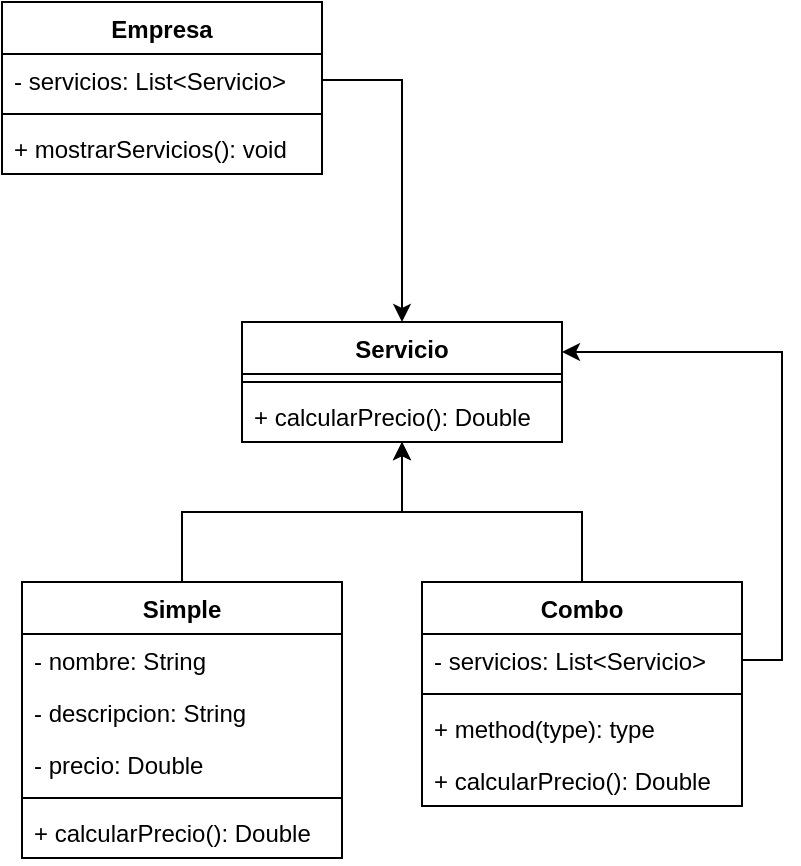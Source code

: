 <mxfile version="14.9.2" type="github">
  <diagram id="GlYazkklD14qOScsmxp9" name="Page-1">
    <mxGraphModel dx="641" dy="587" grid="1" gridSize="10" guides="1" tooltips="1" connect="1" arrows="1" fold="1" page="1" pageScale="1" pageWidth="827" pageHeight="1169" math="0" shadow="0">
      <root>
        <mxCell id="0" />
        <mxCell id="1" parent="0" />
        <mxCell id="iIEKpxpUkckjxTm4BxNN-22" style="edgeStyle=orthogonalEdgeStyle;rounded=0;orthogonalLoop=1;jettySize=auto;html=1;" edge="1" parent="1" source="iIEKpxpUkckjxTm4BxNN-1" target="iIEKpxpUkckjxTm4BxNN-16">
          <mxGeometry relative="1" as="geometry" />
        </mxCell>
        <mxCell id="iIEKpxpUkckjxTm4BxNN-1" value="Simple" style="swimlane;fontStyle=1;align=center;verticalAlign=top;childLayout=stackLayout;horizontal=1;startSize=26;horizontalStack=0;resizeParent=1;resizeParentMax=0;resizeLast=0;collapsible=1;marginBottom=0;" vertex="1" parent="1">
          <mxGeometry x="240" y="350" width="160" height="138" as="geometry" />
        </mxCell>
        <mxCell id="iIEKpxpUkckjxTm4BxNN-2" value="- nombre: String" style="text;strokeColor=none;fillColor=none;align=left;verticalAlign=top;spacingLeft=4;spacingRight=4;overflow=hidden;rotatable=0;points=[[0,0.5],[1,0.5]];portConstraint=eastwest;" vertex="1" parent="iIEKpxpUkckjxTm4BxNN-1">
          <mxGeometry y="26" width="160" height="26" as="geometry" />
        </mxCell>
        <mxCell id="iIEKpxpUkckjxTm4BxNN-9" value="- descripcion: String&#xa;" style="text;strokeColor=none;fillColor=none;align=left;verticalAlign=top;spacingLeft=4;spacingRight=4;overflow=hidden;rotatable=0;points=[[0,0.5],[1,0.5]];portConstraint=eastwest;" vertex="1" parent="iIEKpxpUkckjxTm4BxNN-1">
          <mxGeometry y="52" width="160" height="26" as="geometry" />
        </mxCell>
        <mxCell id="iIEKpxpUkckjxTm4BxNN-10" value="- precio: Double" style="text;strokeColor=none;fillColor=none;align=left;verticalAlign=top;spacingLeft=4;spacingRight=4;overflow=hidden;rotatable=0;points=[[0,0.5],[1,0.5]];portConstraint=eastwest;" vertex="1" parent="iIEKpxpUkckjxTm4BxNN-1">
          <mxGeometry y="78" width="160" height="26" as="geometry" />
        </mxCell>
        <mxCell id="iIEKpxpUkckjxTm4BxNN-3" value="" style="line;strokeWidth=1;fillColor=none;align=left;verticalAlign=middle;spacingTop=-1;spacingLeft=3;spacingRight=3;rotatable=0;labelPosition=right;points=[];portConstraint=eastwest;" vertex="1" parent="iIEKpxpUkckjxTm4BxNN-1">
          <mxGeometry y="104" width="160" height="8" as="geometry" />
        </mxCell>
        <mxCell id="iIEKpxpUkckjxTm4BxNN-4" value="+ calcularPrecio(): Double" style="text;strokeColor=none;fillColor=none;align=left;verticalAlign=top;spacingLeft=4;spacingRight=4;overflow=hidden;rotatable=0;points=[[0,0.5],[1,0.5]];portConstraint=eastwest;" vertex="1" parent="iIEKpxpUkckjxTm4BxNN-1">
          <mxGeometry y="112" width="160" height="26" as="geometry" />
        </mxCell>
        <mxCell id="iIEKpxpUkckjxTm4BxNN-21" style="edgeStyle=orthogonalEdgeStyle;rounded=0;orthogonalLoop=1;jettySize=auto;html=1;" edge="1" parent="1" source="iIEKpxpUkckjxTm4BxNN-5" target="iIEKpxpUkckjxTm4BxNN-16">
          <mxGeometry relative="1" as="geometry" />
        </mxCell>
        <mxCell id="iIEKpxpUkckjxTm4BxNN-23" style="edgeStyle=orthogonalEdgeStyle;rounded=0;orthogonalLoop=1;jettySize=auto;html=1;entryX=1;entryY=0.25;entryDx=0;entryDy=0;exitX=1;exitY=0.5;exitDx=0;exitDy=0;" edge="1" parent="1" source="iIEKpxpUkckjxTm4BxNN-6" target="iIEKpxpUkckjxTm4BxNN-16">
          <mxGeometry relative="1" as="geometry" />
        </mxCell>
        <mxCell id="iIEKpxpUkckjxTm4BxNN-5" value="Combo" style="swimlane;fontStyle=1;align=center;verticalAlign=top;childLayout=stackLayout;horizontal=1;startSize=26;horizontalStack=0;resizeParent=1;resizeParentMax=0;resizeLast=0;collapsible=1;marginBottom=0;" vertex="1" parent="1">
          <mxGeometry x="440" y="350" width="160" height="112" as="geometry" />
        </mxCell>
        <mxCell id="iIEKpxpUkckjxTm4BxNN-6" value="- servicios: List&lt;Servicio&gt;" style="text;strokeColor=none;fillColor=none;align=left;verticalAlign=top;spacingLeft=4;spacingRight=4;overflow=hidden;rotatable=0;points=[[0,0.5],[1,0.5]];portConstraint=eastwest;" vertex="1" parent="iIEKpxpUkckjxTm4BxNN-5">
          <mxGeometry y="26" width="160" height="26" as="geometry" />
        </mxCell>
        <mxCell id="iIEKpxpUkckjxTm4BxNN-7" value="" style="line;strokeWidth=1;fillColor=none;align=left;verticalAlign=middle;spacingTop=-1;spacingLeft=3;spacingRight=3;rotatable=0;labelPosition=right;points=[];portConstraint=eastwest;" vertex="1" parent="iIEKpxpUkckjxTm4BxNN-5">
          <mxGeometry y="52" width="160" height="8" as="geometry" />
        </mxCell>
        <mxCell id="iIEKpxpUkckjxTm4BxNN-8" value="+ method(type): type" style="text;strokeColor=none;fillColor=none;align=left;verticalAlign=top;spacingLeft=4;spacingRight=4;overflow=hidden;rotatable=0;points=[[0,0.5],[1,0.5]];portConstraint=eastwest;" vertex="1" parent="iIEKpxpUkckjxTm4BxNN-5">
          <mxGeometry y="60" width="160" height="26" as="geometry" />
        </mxCell>
        <mxCell id="iIEKpxpUkckjxTm4BxNN-11" value="+ calcularPrecio(): Double" style="text;strokeColor=none;fillColor=none;align=left;verticalAlign=top;spacingLeft=4;spacingRight=4;overflow=hidden;rotatable=0;points=[[0,0.5],[1,0.5]];portConstraint=eastwest;" vertex="1" parent="iIEKpxpUkckjxTm4BxNN-5">
          <mxGeometry y="86" width="160" height="26" as="geometry" />
        </mxCell>
        <mxCell id="iIEKpxpUkckjxTm4BxNN-12" value="Empresa" style="swimlane;fontStyle=1;align=center;verticalAlign=top;childLayout=stackLayout;horizontal=1;startSize=26;horizontalStack=0;resizeParent=1;resizeParentMax=0;resizeLast=0;collapsible=1;marginBottom=0;" vertex="1" parent="1">
          <mxGeometry x="230" y="60" width="160" height="86" as="geometry" />
        </mxCell>
        <mxCell id="iIEKpxpUkckjxTm4BxNN-13" value="- servicios: List&lt;Servicio&gt;" style="text;strokeColor=none;fillColor=none;align=left;verticalAlign=top;spacingLeft=4;spacingRight=4;overflow=hidden;rotatable=0;points=[[0,0.5],[1,0.5]];portConstraint=eastwest;" vertex="1" parent="iIEKpxpUkckjxTm4BxNN-12">
          <mxGeometry y="26" width="160" height="26" as="geometry" />
        </mxCell>
        <mxCell id="iIEKpxpUkckjxTm4BxNN-14" value="" style="line;strokeWidth=1;fillColor=none;align=left;verticalAlign=middle;spacingTop=-1;spacingLeft=3;spacingRight=3;rotatable=0;labelPosition=right;points=[];portConstraint=eastwest;" vertex="1" parent="iIEKpxpUkckjxTm4BxNN-12">
          <mxGeometry y="52" width="160" height="8" as="geometry" />
        </mxCell>
        <mxCell id="iIEKpxpUkckjxTm4BxNN-15" value="+ mostrarServicios(): void" style="text;strokeColor=none;fillColor=none;align=left;verticalAlign=top;spacingLeft=4;spacingRight=4;overflow=hidden;rotatable=0;points=[[0,0.5],[1,0.5]];portConstraint=eastwest;" vertex="1" parent="iIEKpxpUkckjxTm4BxNN-12">
          <mxGeometry y="60" width="160" height="26" as="geometry" />
        </mxCell>
        <mxCell id="iIEKpxpUkckjxTm4BxNN-16" value="Servicio" style="swimlane;fontStyle=1;align=center;verticalAlign=top;childLayout=stackLayout;horizontal=1;startSize=26;horizontalStack=0;resizeParent=1;resizeParentMax=0;resizeLast=0;collapsible=1;marginBottom=0;" vertex="1" parent="1">
          <mxGeometry x="350" y="220" width="160" height="60" as="geometry" />
        </mxCell>
        <mxCell id="iIEKpxpUkckjxTm4BxNN-18" value="" style="line;strokeWidth=1;fillColor=none;align=left;verticalAlign=middle;spacingTop=-1;spacingLeft=3;spacingRight=3;rotatable=0;labelPosition=right;points=[];portConstraint=eastwest;" vertex="1" parent="iIEKpxpUkckjxTm4BxNN-16">
          <mxGeometry y="26" width="160" height="8" as="geometry" />
        </mxCell>
        <mxCell id="iIEKpxpUkckjxTm4BxNN-19" value="+ calcularPrecio(): Double" style="text;strokeColor=none;fillColor=none;align=left;verticalAlign=top;spacingLeft=4;spacingRight=4;overflow=hidden;rotatable=0;points=[[0,0.5],[1,0.5]];portConstraint=eastwest;" vertex="1" parent="iIEKpxpUkckjxTm4BxNN-16">
          <mxGeometry y="34" width="160" height="26" as="geometry" />
        </mxCell>
        <mxCell id="iIEKpxpUkckjxTm4BxNN-20" style="edgeStyle=orthogonalEdgeStyle;rounded=0;orthogonalLoop=1;jettySize=auto;html=1;entryX=0.5;entryY=0;entryDx=0;entryDy=0;" edge="1" parent="1" source="iIEKpxpUkckjxTm4BxNN-13" target="iIEKpxpUkckjxTm4BxNN-16">
          <mxGeometry relative="1" as="geometry" />
        </mxCell>
      </root>
    </mxGraphModel>
  </diagram>
</mxfile>
